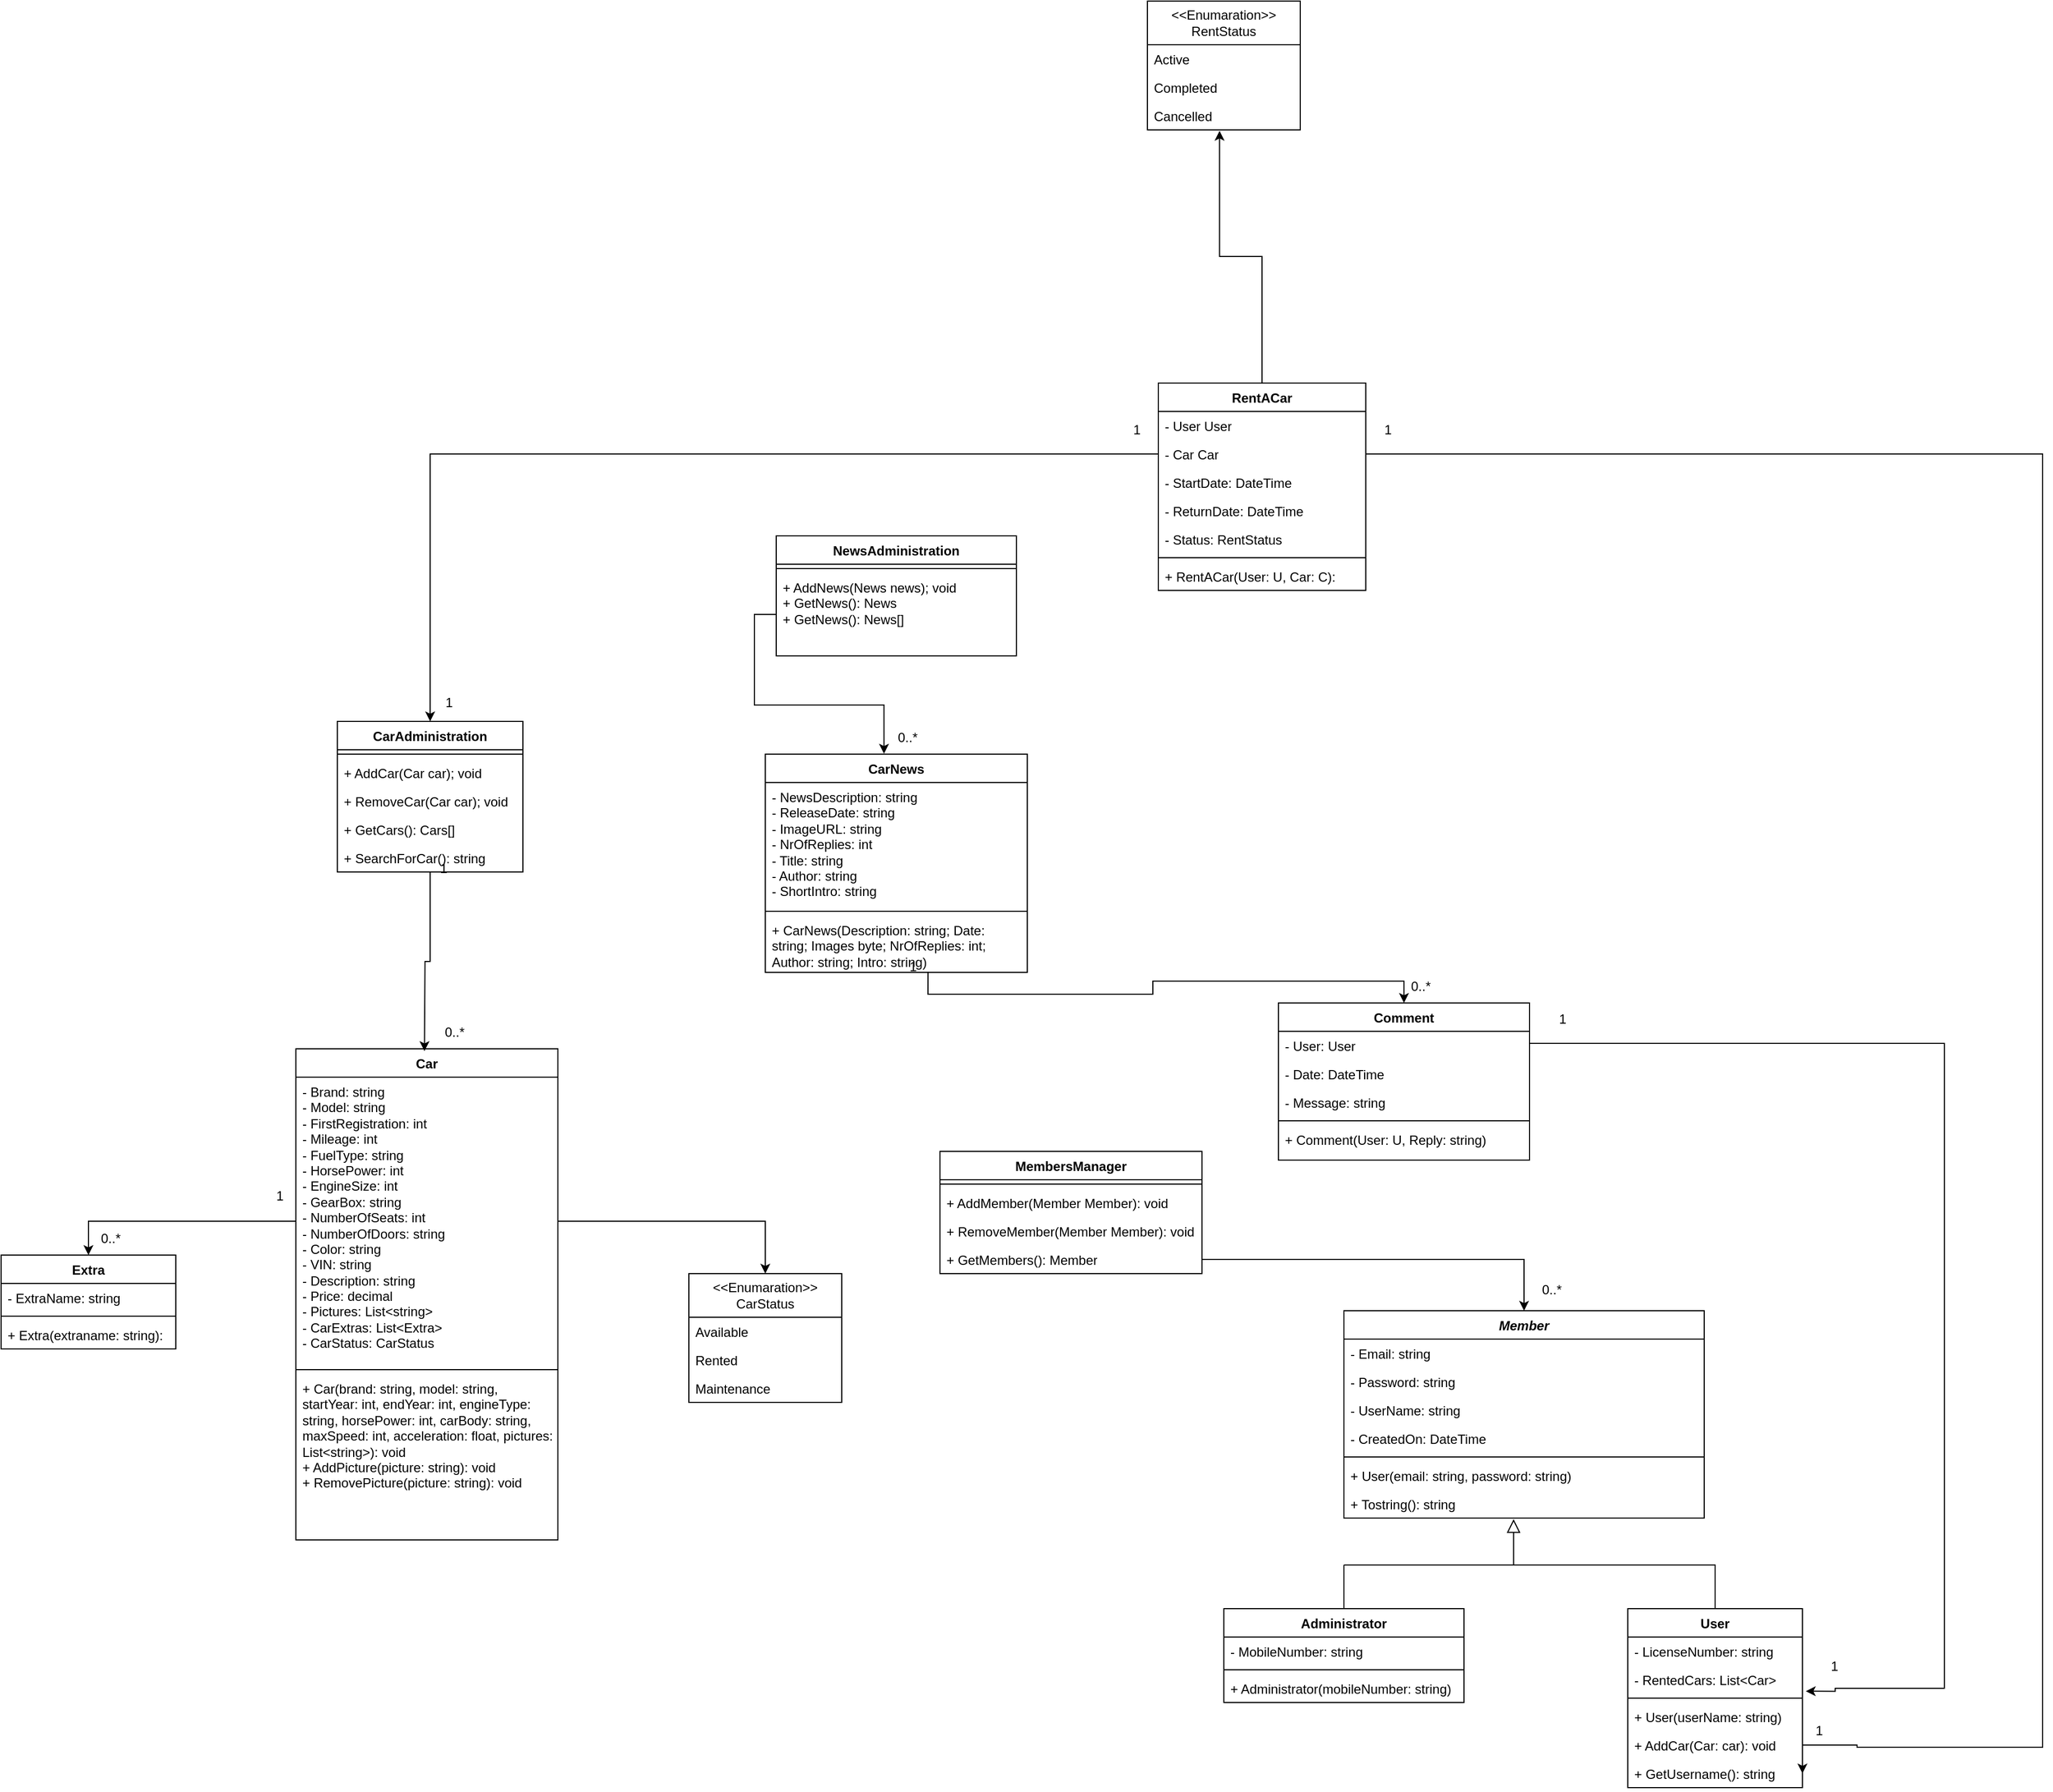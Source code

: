 <mxfile version="21.6.8" type="device">
  <diagram name="Page-1" id="BmxJJ-UUd7wjukWtLpmu">
    <mxGraphModel dx="737" dy="1524" grid="1" gridSize="10" guides="1" tooltips="1" connect="1" arrows="1" fold="1" page="1" pageScale="1" pageWidth="827" pageHeight="1169" math="0" shadow="0">
      <root>
        <mxCell id="0" />
        <mxCell id="1" parent="0" />
        <mxCell id="_0Ntk2IZJWFLokozGjno-1" value="Car&lt;div&gt;&lt;br/&gt;&lt;/div&gt;" style="swimlane;fontStyle=1;align=center;verticalAlign=top;childLayout=stackLayout;horizontal=1;startSize=26;horizontalStack=0;resizeParent=1;resizeParentMax=0;resizeLast=0;collapsible=1;marginBottom=0;whiteSpace=wrap;html=1;" parent="1" vertex="1">
          <mxGeometry x="320" y="40" width="240" height="450" as="geometry" />
        </mxCell>
        <mxCell id="_0Ntk2IZJWFLokozGjno-2" value="- Brand: string&lt;br&gt;- Model: string &lt;br&gt;- FirstRegistration: int &lt;br&gt;- Mileage: int &lt;br&gt;- FuelType: string &lt;br&gt;- HorsePower: int&lt;br&gt;- EngineSize: int &lt;br&gt;- GearBox: string&lt;br&gt;- NumberOfSeats: int&lt;br&gt;- NumberOfDoors: string&lt;br&gt;- Color: string&lt;br&gt;- VIN: string&lt;br&gt;- Description: string&lt;br&gt;- Price: decimal&lt;br&gt;- Pictures: List&amp;lt;string&amp;gt;&lt;br&gt;- CarExtras: List&amp;lt;Extra&amp;gt;&lt;br&gt;- CarStatus: CarStatus" style="text;strokeColor=none;fillColor=none;align=left;verticalAlign=top;spacingLeft=4;spacingRight=4;overflow=hidden;rotatable=0;points=[[0,0.5],[1,0.5]];portConstraint=eastwest;whiteSpace=wrap;html=1;" parent="_0Ntk2IZJWFLokozGjno-1" vertex="1">
          <mxGeometry y="26" width="240" height="264" as="geometry" />
        </mxCell>
        <mxCell id="_0Ntk2IZJWFLokozGjno-3" value="" style="line;strokeWidth=1;fillColor=none;align=left;verticalAlign=middle;spacingTop=-1;spacingLeft=3;spacingRight=3;rotatable=0;labelPosition=right;points=[];portConstraint=eastwest;strokeColor=inherit;" parent="_0Ntk2IZJWFLokozGjno-1" vertex="1">
          <mxGeometry y="290" width="240" height="8" as="geometry" />
        </mxCell>
        <mxCell id="_0Ntk2IZJWFLokozGjno-4" value="+ Car(brand: string, model: string, startYear: int, endYear: int, engineType: string, horsePower: int, carBody: string, maxSpeed: int, acceleration: float, pictures: List&amp;lt;string&amp;gt;): void&lt;br&gt;+ AddPicture(picture: string): void&lt;br&gt;+ RemovePicture(picture: string): void" style="text;strokeColor=none;fillColor=none;align=left;verticalAlign=top;spacingLeft=4;spacingRight=4;overflow=hidden;rotatable=0;points=[[0,0.5],[1,0.5]];portConstraint=eastwest;whiteSpace=wrap;html=1;" parent="_0Ntk2IZJWFLokozGjno-1" vertex="1">
          <mxGeometry y="298" width="240" height="152" as="geometry" />
        </mxCell>
        <mxCell id="ldDFN_0LI4rgmi7n4xx_-5" value="CarNews" style="swimlane;fontStyle=1;align=center;verticalAlign=top;childLayout=stackLayout;horizontal=1;startSize=26;horizontalStack=0;resizeParent=1;resizeParentMax=0;resizeLast=0;collapsible=1;marginBottom=0;whiteSpace=wrap;html=1;" parent="1" vertex="1">
          <mxGeometry x="750" y="-230" width="240" height="200" as="geometry" />
        </mxCell>
        <mxCell id="ldDFN_0LI4rgmi7n4xx_-6" value="- NewsDescription: string&lt;div&gt;- ReleaseDate: string&lt;/div&gt;&lt;div&gt;- ImageURL: string&lt;/div&gt;&lt;div&gt;- NrOfReplies: int&lt;/div&gt;&lt;div&gt;- Title: string&amp;nbsp;&lt;/div&gt;&lt;div&gt;- Author: string&lt;/div&gt;&lt;div&gt;- ShortIntro: string&lt;/div&gt;" style="text;strokeColor=none;fillColor=none;align=left;verticalAlign=top;spacingLeft=4;spacingRight=4;overflow=hidden;rotatable=0;points=[[0,0.5],[1,0.5]];portConstraint=eastwest;whiteSpace=wrap;html=1;" parent="ldDFN_0LI4rgmi7n4xx_-5" vertex="1">
          <mxGeometry y="26" width="240" height="114" as="geometry" />
        </mxCell>
        <mxCell id="ldDFN_0LI4rgmi7n4xx_-7" value="" style="line;strokeWidth=1;fillColor=none;align=left;verticalAlign=middle;spacingTop=-1;spacingLeft=3;spacingRight=3;rotatable=0;labelPosition=right;points=[];portConstraint=eastwest;strokeColor=inherit;" parent="ldDFN_0LI4rgmi7n4xx_-5" vertex="1">
          <mxGeometry y="140" width="240" height="8" as="geometry" />
        </mxCell>
        <mxCell id="ldDFN_0LI4rgmi7n4xx_-8" value="+ CarNews(Description: string; Date: string; Images byte; NrOfReplies: int; Author: string; Intro: string)" style="text;strokeColor=none;fillColor=none;align=left;verticalAlign=top;spacingLeft=4;spacingRight=4;overflow=hidden;rotatable=0;points=[[0,0.5],[1,0.5]];portConstraint=eastwest;whiteSpace=wrap;html=1;" parent="ldDFN_0LI4rgmi7n4xx_-5" vertex="1">
          <mxGeometry y="148" width="240" height="52" as="geometry" />
        </mxCell>
        <mxCell id="ZKlwzKI2-0AHxEqeQKx9-42" value="NewsAdministration" style="swimlane;fontStyle=1;align=center;verticalAlign=top;childLayout=stackLayout;horizontal=1;startSize=26;horizontalStack=0;resizeParent=1;resizeParentMax=0;resizeLast=0;collapsible=1;marginBottom=0;whiteSpace=wrap;html=1;" parent="1" vertex="1">
          <mxGeometry x="760" y="-430" width="220" height="110" as="geometry">
            <mxRectangle x="330" y="-350" width="120" height="30" as="alternateBounds" />
          </mxGeometry>
        </mxCell>
        <mxCell id="ZKlwzKI2-0AHxEqeQKx9-43" value="" style="line;strokeWidth=1;fillColor=none;align=left;verticalAlign=middle;spacingTop=-1;spacingLeft=3;spacingRight=3;rotatable=0;labelPosition=right;points=[];portConstraint=eastwest;strokeColor=inherit;" parent="ZKlwzKI2-0AHxEqeQKx9-42" vertex="1">
          <mxGeometry y="26" width="220" height="8" as="geometry" />
        </mxCell>
        <mxCell id="ZKlwzKI2-0AHxEqeQKx9-44" value="&lt;div&gt;+ AddNews(News news); void&lt;div&gt;+ GetNews(): News&lt;/div&gt;&lt;div&gt;+ GetNews(): News[]&lt;/div&gt;&lt;/div&gt;&lt;div&gt;&lt;br&gt;&lt;/div&gt;" style="text;strokeColor=none;fillColor=none;align=left;verticalAlign=top;spacingLeft=4;spacingRight=4;overflow=hidden;rotatable=0;points=[[0,0.5],[1,0.5]];portConstraint=eastwest;whiteSpace=wrap;html=1;" parent="ZKlwzKI2-0AHxEqeQKx9-42" vertex="1">
          <mxGeometry y="34" width="220" height="76" as="geometry" />
        </mxCell>
        <mxCell id="ZKlwzKI2-0AHxEqeQKx9-47" style="edgeStyle=orthogonalEdgeStyle;rounded=0;orthogonalLoop=1;jettySize=auto;html=1;exitX=0;exitY=0.5;exitDx=0;exitDy=0;entryX=0.453;entryY=-0.002;entryDx=0;entryDy=0;entryPerimeter=0;" parent="1" source="ZKlwzKI2-0AHxEqeQKx9-44" target="ldDFN_0LI4rgmi7n4xx_-5" edge="1">
          <mxGeometry relative="1" as="geometry" />
        </mxCell>
        <mxCell id="ZKlwzKI2-0AHxEqeQKx9-48" value="Comment" style="swimlane;fontStyle=1;align=center;verticalAlign=top;childLayout=stackLayout;horizontal=1;startSize=26;horizontalStack=0;resizeParent=1;resizeParentMax=0;resizeLast=0;collapsible=1;marginBottom=0;whiteSpace=wrap;html=1;" parent="1" vertex="1">
          <mxGeometry x="1220" y="-2" width="230" height="144" as="geometry" />
        </mxCell>
        <mxCell id="ZKlwzKI2-0AHxEqeQKx9-49" value="- User: User" style="text;strokeColor=none;fillColor=none;align=left;verticalAlign=top;spacingLeft=4;spacingRight=4;overflow=hidden;rotatable=0;points=[[0,0.5],[1,0.5]];portConstraint=eastwest;whiteSpace=wrap;html=1;" parent="ZKlwzKI2-0AHxEqeQKx9-48" vertex="1">
          <mxGeometry y="26" width="230" height="26" as="geometry" />
        </mxCell>
        <mxCell id="ZKlwzKI2-0AHxEqeQKx9-52" value="- Date: DateTime" style="text;strokeColor=none;fillColor=none;align=left;verticalAlign=top;spacingLeft=4;spacingRight=4;overflow=hidden;rotatable=0;points=[[0,0.5],[1,0.5]];portConstraint=eastwest;whiteSpace=wrap;html=1;" parent="ZKlwzKI2-0AHxEqeQKx9-48" vertex="1">
          <mxGeometry y="52" width="230" height="26" as="geometry" />
        </mxCell>
        <mxCell id="ZKlwzKI2-0AHxEqeQKx9-59" value="- Message: string" style="text;strokeColor=none;fillColor=none;align=left;verticalAlign=top;spacingLeft=4;spacingRight=4;overflow=hidden;rotatable=0;points=[[0,0.5],[1,0.5]];portConstraint=eastwest;whiteSpace=wrap;html=1;" parent="ZKlwzKI2-0AHxEqeQKx9-48" vertex="1">
          <mxGeometry y="78" width="230" height="26" as="geometry" />
        </mxCell>
        <mxCell id="ZKlwzKI2-0AHxEqeQKx9-50" value="" style="line;strokeWidth=1;fillColor=none;align=left;verticalAlign=middle;spacingTop=-1;spacingLeft=3;spacingRight=3;rotatable=0;labelPosition=right;points=[];portConstraint=eastwest;strokeColor=inherit;" parent="ZKlwzKI2-0AHxEqeQKx9-48" vertex="1">
          <mxGeometry y="104" width="230" height="8" as="geometry" />
        </mxCell>
        <mxCell id="ZKlwzKI2-0AHxEqeQKx9-51" value="+ Comment(User: U, Reply: string)" style="text;strokeColor=none;fillColor=none;align=left;verticalAlign=top;spacingLeft=4;spacingRight=4;overflow=hidden;rotatable=0;points=[[0,0.5],[1,0.5]];portConstraint=eastwest;whiteSpace=wrap;html=1;" parent="ZKlwzKI2-0AHxEqeQKx9-48" vertex="1">
          <mxGeometry y="112" width="230" height="32" as="geometry" />
        </mxCell>
        <mxCell id="ZKlwzKI2-0AHxEqeQKx9-65" style="edgeStyle=orthogonalEdgeStyle;rounded=0;orthogonalLoop=1;jettySize=auto;html=1;exitX=0.621;exitY=0.987;exitDx=0;exitDy=0;entryX=0.5;entryY=0;entryDx=0;entryDy=0;exitPerimeter=0;" parent="1" source="ldDFN_0LI4rgmi7n4xx_-8" target="ZKlwzKI2-0AHxEqeQKx9-48" edge="1">
          <mxGeometry relative="1" as="geometry" />
        </mxCell>
        <mxCell id="ZKlwzKI2-0AHxEqeQKx9-67" value="&lt;i&gt;Member&lt;/i&gt;" style="swimlane;fontStyle=1;align=center;verticalAlign=top;childLayout=stackLayout;horizontal=1;startSize=26;horizontalStack=0;resizeParent=1;resizeParentMax=0;resizeLast=0;collapsible=1;marginBottom=0;whiteSpace=wrap;html=1;" parent="1" vertex="1">
          <mxGeometry x="1280" y="280" width="330" height="190" as="geometry" />
        </mxCell>
        <mxCell id="ZKlwzKI2-0AHxEqeQKx9-71" value="- Email: string" style="text;strokeColor=none;fillColor=none;align=left;verticalAlign=top;spacingLeft=4;spacingRight=4;overflow=hidden;rotatable=0;points=[[0,0.5],[1,0.5]];portConstraint=eastwest;whiteSpace=wrap;html=1;" parent="ZKlwzKI2-0AHxEqeQKx9-67" vertex="1">
          <mxGeometry y="26" width="330" height="26" as="geometry" />
        </mxCell>
        <mxCell id="ZKlwzKI2-0AHxEqeQKx9-72" value="- Password: string" style="text;strokeColor=none;fillColor=none;align=left;verticalAlign=top;spacingLeft=4;spacingRight=4;overflow=hidden;rotatable=0;points=[[0,0.5],[1,0.5]];portConstraint=eastwest;whiteSpace=wrap;html=1;" parent="ZKlwzKI2-0AHxEqeQKx9-67" vertex="1">
          <mxGeometry y="52" width="330" height="26" as="geometry" />
        </mxCell>
        <mxCell id="ZKlwzKI2-0AHxEqeQKx9-80" value="- UserName: string" style="text;strokeColor=none;fillColor=none;align=left;verticalAlign=top;spacingLeft=4;spacingRight=4;overflow=hidden;rotatable=0;points=[[0,0.5],[1,0.5]];portConstraint=eastwest;whiteSpace=wrap;html=1;" parent="ZKlwzKI2-0AHxEqeQKx9-67" vertex="1">
          <mxGeometry y="78" width="330" height="26" as="geometry" />
        </mxCell>
        <mxCell id="SNXqK8RKlfEInHnRdv3d-3" value="- CreatedOn: DateTime" style="text;strokeColor=none;fillColor=none;align=left;verticalAlign=top;spacingLeft=4;spacingRight=4;overflow=hidden;rotatable=0;points=[[0,0.5],[1,0.5]];portConstraint=eastwest;whiteSpace=wrap;html=1;" vertex="1" parent="ZKlwzKI2-0AHxEqeQKx9-67">
          <mxGeometry y="104" width="330" height="26" as="geometry" />
        </mxCell>
        <mxCell id="ZKlwzKI2-0AHxEqeQKx9-69" value="" style="line;strokeWidth=1;fillColor=none;align=left;verticalAlign=middle;spacingTop=-1;spacingLeft=3;spacingRight=3;rotatable=0;labelPosition=right;points=[];portConstraint=eastwest;strokeColor=inherit;" parent="ZKlwzKI2-0AHxEqeQKx9-67" vertex="1">
          <mxGeometry y="130" width="330" height="8" as="geometry" />
        </mxCell>
        <mxCell id="ZKlwzKI2-0AHxEqeQKx9-70" value="+ User(email: string, password: string)" style="text;strokeColor=none;fillColor=none;align=left;verticalAlign=top;spacingLeft=4;spacingRight=4;overflow=hidden;rotatable=0;points=[[0,0.5],[1,0.5]];portConstraint=eastwest;whiteSpace=wrap;html=1;" parent="ZKlwzKI2-0AHxEqeQKx9-67" vertex="1">
          <mxGeometry y="138" width="330" height="26" as="geometry" />
        </mxCell>
        <mxCell id="ZKlwzKI2-0AHxEqeQKx9-90" value="+ Tostring(): string" style="text;strokeColor=none;fillColor=none;align=left;verticalAlign=top;spacingLeft=4;spacingRight=4;overflow=hidden;rotatable=0;points=[[0,0.5],[1,0.5]];portConstraint=eastwest;whiteSpace=wrap;html=1;" parent="ZKlwzKI2-0AHxEqeQKx9-67" vertex="1">
          <mxGeometry y="164" width="330" height="26" as="geometry" />
        </mxCell>
        <mxCell id="ZKlwzKI2-0AHxEqeQKx9-75" value="Administrator" style="swimlane;fontStyle=1;align=center;verticalAlign=top;childLayout=stackLayout;horizontal=1;startSize=26;horizontalStack=0;resizeParent=1;resizeParentMax=0;resizeLast=0;collapsible=1;marginBottom=0;whiteSpace=wrap;html=1;" parent="1" vertex="1">
          <mxGeometry x="1170" y="553" width="220" height="86" as="geometry" />
        </mxCell>
        <mxCell id="ZKlwzKI2-0AHxEqeQKx9-76" value="- MobileNumber: string" style="text;strokeColor=none;fillColor=none;align=left;verticalAlign=top;spacingLeft=4;spacingRight=4;overflow=hidden;rotatable=0;points=[[0,0.5],[1,0.5]];portConstraint=eastwest;whiteSpace=wrap;html=1;" parent="ZKlwzKI2-0AHxEqeQKx9-75" vertex="1">
          <mxGeometry y="26" width="220" height="26" as="geometry" />
        </mxCell>
        <mxCell id="ZKlwzKI2-0AHxEqeQKx9-77" value="" style="line;strokeWidth=1;fillColor=none;align=left;verticalAlign=middle;spacingTop=-1;spacingLeft=3;spacingRight=3;rotatable=0;labelPosition=right;points=[];portConstraint=eastwest;strokeColor=inherit;" parent="ZKlwzKI2-0AHxEqeQKx9-75" vertex="1">
          <mxGeometry y="52" width="220" height="8" as="geometry" />
        </mxCell>
        <mxCell id="ZKlwzKI2-0AHxEqeQKx9-78" value="+ Administrator(mobileNumber: string)" style="text;strokeColor=none;fillColor=none;align=left;verticalAlign=top;spacingLeft=4;spacingRight=4;overflow=hidden;rotatable=0;points=[[0,0.5],[1,0.5]];portConstraint=eastwest;whiteSpace=wrap;html=1;" parent="ZKlwzKI2-0AHxEqeQKx9-75" vertex="1">
          <mxGeometry y="60" width="220" height="26" as="geometry" />
        </mxCell>
        <mxCell id="ZKlwzKI2-0AHxEqeQKx9-81" value="User" style="swimlane;fontStyle=1;align=center;verticalAlign=top;childLayout=stackLayout;horizontal=1;startSize=26;horizontalStack=0;resizeParent=1;resizeParentMax=0;resizeLast=0;collapsible=1;marginBottom=0;whiteSpace=wrap;html=1;" parent="1" vertex="1">
          <mxGeometry x="1540" y="553" width="160" height="164" as="geometry" />
        </mxCell>
        <mxCell id="ZKlwzKI2-0AHxEqeQKx9-129" value="- LicenseNumber: string" style="text;strokeColor=none;fillColor=none;align=left;verticalAlign=top;spacingLeft=4;spacingRight=4;overflow=hidden;rotatable=0;points=[[0,0.5],[1,0.5]];portConstraint=eastwest;whiteSpace=wrap;html=1;" parent="ZKlwzKI2-0AHxEqeQKx9-81" vertex="1">
          <mxGeometry y="26" width="160" height="26" as="geometry" />
        </mxCell>
        <mxCell id="fYaIXGqrscQtMP6AZ8kV-9" value="- RentedCars: List&amp;lt;Car&amp;gt;" style="text;strokeColor=none;fillColor=none;align=left;verticalAlign=top;spacingLeft=4;spacingRight=4;overflow=hidden;rotatable=0;points=[[0,0.5],[1,0.5]];portConstraint=eastwest;whiteSpace=wrap;html=1;" parent="ZKlwzKI2-0AHxEqeQKx9-81" vertex="1">
          <mxGeometry y="52" width="160" height="26" as="geometry" />
        </mxCell>
        <mxCell id="ZKlwzKI2-0AHxEqeQKx9-83" value="" style="line;strokeWidth=1;fillColor=none;align=left;verticalAlign=middle;spacingTop=-1;spacingLeft=3;spacingRight=3;rotatable=0;labelPosition=right;points=[];portConstraint=eastwest;strokeColor=inherit;" parent="ZKlwzKI2-0AHxEqeQKx9-81" vertex="1">
          <mxGeometry y="78" width="160" height="8" as="geometry" />
        </mxCell>
        <mxCell id="ZKlwzKI2-0AHxEqeQKx9-85" value="+ User(userName: string)" style="text;strokeColor=none;fillColor=none;align=left;verticalAlign=top;spacingLeft=4;spacingRight=4;overflow=hidden;rotatable=0;points=[[0,0.5],[1,0.5]];portConstraint=eastwest;whiteSpace=wrap;html=1;" parent="ZKlwzKI2-0AHxEqeQKx9-81" vertex="1">
          <mxGeometry y="86" width="160" height="26" as="geometry" />
        </mxCell>
        <mxCell id="SNXqK8RKlfEInHnRdv3d-26" value="+ AddCar(Car: car): void" style="text;strokeColor=none;fillColor=none;align=left;verticalAlign=top;spacingLeft=4;spacingRight=4;overflow=hidden;rotatable=0;points=[[0,0.5],[1,0.5]];portConstraint=eastwest;whiteSpace=wrap;html=1;" vertex="1" parent="ZKlwzKI2-0AHxEqeQKx9-81">
          <mxGeometry y="112" width="160" height="26" as="geometry" />
        </mxCell>
        <mxCell id="ZKlwzKI2-0AHxEqeQKx9-79" value="+ GetUsername(): string" style="text;strokeColor=none;fillColor=none;align=left;verticalAlign=top;spacingLeft=4;spacingRight=4;overflow=hidden;rotatable=0;points=[[0,0.5],[1,0.5]];portConstraint=eastwest;whiteSpace=wrap;html=1;" parent="ZKlwzKI2-0AHxEqeQKx9-81" vertex="1">
          <mxGeometry y="138" width="160" height="26" as="geometry" />
        </mxCell>
        <mxCell id="ZKlwzKI2-0AHxEqeQKx9-86" value="" style="endArrow=block;endSize=10;endFill=0;shadow=0;strokeWidth=1;rounded=0;edgeStyle=elbowEdgeStyle;elbow=vertical;exitX=0.5;exitY=0;exitDx=0;exitDy=0;entryX=0.471;entryY=1.038;entryDx=0;entryDy=0;entryPerimeter=0;" parent="1" source="ZKlwzKI2-0AHxEqeQKx9-81" target="ZKlwzKI2-0AHxEqeQKx9-90" edge="1">
          <mxGeometry width="160" relative="1" as="geometry">
            <mxPoint x="1950" y="529" as="sourcePoint" />
            <mxPoint x="1430" y="423" as="targetPoint" />
            <Array as="points">
              <mxPoint x="1460" y="513" />
            </Array>
          </mxGeometry>
        </mxCell>
        <mxCell id="ZKlwzKI2-0AHxEqeQKx9-87" value="" style="endArrow=none;html=1;rounded=0;exitX=0.5;exitY=0;exitDx=0;exitDy=0;" parent="1" source="ZKlwzKI2-0AHxEqeQKx9-75" edge="1">
          <mxGeometry width="50" height="50" relative="1" as="geometry">
            <mxPoint x="1480" y="523" as="sourcePoint" />
            <mxPoint x="1280" y="513" as="targetPoint" />
          </mxGeometry>
        </mxCell>
        <mxCell id="ZKlwzKI2-0AHxEqeQKx9-88" value="" style="endArrow=none;html=1;rounded=0;" parent="1" edge="1">
          <mxGeometry width="50" height="50" relative="1" as="geometry">
            <mxPoint x="1280" y="513" as="sourcePoint" />
            <mxPoint x="1450" y="513" as="targetPoint" />
          </mxGeometry>
        </mxCell>
        <mxCell id="ZKlwzKI2-0AHxEqeQKx9-89" style="edgeStyle=orthogonalEdgeStyle;rounded=0;orthogonalLoop=1;jettySize=auto;html=1;exitX=1;exitY=0.5;exitDx=0;exitDy=0;entryX=1.019;entryY=-0.398;entryDx=0;entryDy=0;entryPerimeter=0;" parent="1" source="ZKlwzKI2-0AHxEqeQKx9-52" target="ZKlwzKI2-0AHxEqeQKx9-85" edge="1">
          <mxGeometry relative="1" as="geometry">
            <Array as="points">
              <mxPoint x="1450" y="35" />
              <mxPoint x="1830" y="35" />
              <mxPoint x="1830" y="626" />
              <mxPoint x="1730" y="626" />
              <mxPoint x="1730" y="629" />
            </Array>
          </mxGeometry>
        </mxCell>
        <mxCell id="ZKlwzKI2-0AHxEqeQKx9-91" value="1" style="text;html=1;align=center;verticalAlign=middle;resizable=0;points=[];autosize=1;strokeColor=none;fillColor=none;" parent="1" vertex="1">
          <mxGeometry x="1465" y="-2" width="30" height="30" as="geometry" />
        </mxCell>
        <mxCell id="ZKlwzKI2-0AHxEqeQKx9-94" value="1" style="text;html=1;align=center;verticalAlign=middle;resizable=0;points=[];autosize=1;strokeColor=none;fillColor=none;" parent="1" vertex="1">
          <mxGeometry x="1714" y="591" width="30" height="30" as="geometry" />
        </mxCell>
        <mxCell id="ZKlwzKI2-0AHxEqeQKx9-103" value="MembersManager" style="swimlane;fontStyle=1;align=center;verticalAlign=top;childLayout=stackLayout;horizontal=1;startSize=26;horizontalStack=0;resizeParent=1;resizeParentMax=0;resizeLast=0;collapsible=1;marginBottom=0;whiteSpace=wrap;html=1;" parent="1" vertex="1">
          <mxGeometry x="910" y="134" width="240" height="112" as="geometry" />
        </mxCell>
        <mxCell id="ZKlwzKI2-0AHxEqeQKx9-105" value="" style="line;strokeWidth=1;fillColor=none;align=left;verticalAlign=middle;spacingTop=-1;spacingLeft=3;spacingRight=3;rotatable=0;labelPosition=right;points=[];portConstraint=eastwest;strokeColor=inherit;" parent="ZKlwzKI2-0AHxEqeQKx9-103" vertex="1">
          <mxGeometry y="26" width="240" height="8" as="geometry" />
        </mxCell>
        <mxCell id="ZKlwzKI2-0AHxEqeQKx9-106" value="+ AddMember(Member Member): void" style="text;strokeColor=none;fillColor=none;align=left;verticalAlign=top;spacingLeft=4;spacingRight=4;overflow=hidden;rotatable=0;points=[[0,0.5],[1,0.5]];portConstraint=eastwest;whiteSpace=wrap;html=1;" parent="ZKlwzKI2-0AHxEqeQKx9-103" vertex="1">
          <mxGeometry y="34" width="240" height="26" as="geometry" />
        </mxCell>
        <mxCell id="SNXqK8RKlfEInHnRdv3d-14" value="+ RemoveMember(Member Member): void" style="text;strokeColor=none;fillColor=none;align=left;verticalAlign=top;spacingLeft=4;spacingRight=4;overflow=hidden;rotatable=0;points=[[0,0.5],[1,0.5]];portConstraint=eastwest;whiteSpace=wrap;html=1;" vertex="1" parent="ZKlwzKI2-0AHxEqeQKx9-103">
          <mxGeometry y="60" width="240" height="26" as="geometry" />
        </mxCell>
        <mxCell id="ZKlwzKI2-0AHxEqeQKx9-114" value="+ GetMembers(): Member" style="text;strokeColor=none;fillColor=none;align=left;verticalAlign=top;spacingLeft=4;spacingRight=4;overflow=hidden;rotatable=0;points=[[0,0.5],[1,0.5]];portConstraint=eastwest;whiteSpace=wrap;html=1;" parent="ZKlwzKI2-0AHxEqeQKx9-103" vertex="1">
          <mxGeometry y="86" width="240" height="26" as="geometry" />
        </mxCell>
        <mxCell id="ZKlwzKI2-0AHxEqeQKx9-115" style="edgeStyle=orthogonalEdgeStyle;rounded=0;orthogonalLoop=1;jettySize=auto;html=1;exitX=1;exitY=0.5;exitDx=0;exitDy=0;entryX=0.5;entryY=0;entryDx=0;entryDy=0;" parent="1" source="ZKlwzKI2-0AHxEqeQKx9-114" target="ZKlwzKI2-0AHxEqeQKx9-67" edge="1">
          <mxGeometry relative="1" as="geometry" />
        </mxCell>
        <mxCell id="ZKlwzKI2-0AHxEqeQKx9-128" style="edgeStyle=orthogonalEdgeStyle;rounded=0;orthogonalLoop=1;jettySize=auto;html=1;exitX=0.5;exitY=1;exitDx=0;exitDy=0;entryX=-0.074;entryY=1.07;entryDx=0;entryDy=0;entryPerimeter=0;" parent="1" source="ZKlwzKI2-0AHxEqeQKx9-121" edge="1">
          <mxGeometry relative="1" as="geometry">
            <mxPoint x="437.78" y="42.1" as="targetPoint" />
          </mxGeometry>
        </mxCell>
        <mxCell id="ZKlwzKI2-0AHxEqeQKx9-121" value="CarAdministration" style="swimlane;fontStyle=1;align=center;verticalAlign=top;childLayout=stackLayout;horizontal=1;startSize=26;horizontalStack=0;resizeParent=1;resizeParentMax=0;resizeLast=0;collapsible=1;marginBottom=0;whiteSpace=wrap;html=1;" parent="1" vertex="1">
          <mxGeometry x="358" y="-260" width="170" height="138" as="geometry" />
        </mxCell>
        <mxCell id="ZKlwzKI2-0AHxEqeQKx9-123" value="" style="line;strokeWidth=1;fillColor=none;align=left;verticalAlign=middle;spacingTop=-1;spacingLeft=3;spacingRight=3;rotatable=0;labelPosition=right;points=[];portConstraint=eastwest;strokeColor=inherit;" parent="ZKlwzKI2-0AHxEqeQKx9-121" vertex="1">
          <mxGeometry y="26" width="170" height="8" as="geometry" />
        </mxCell>
        <mxCell id="ZKlwzKI2-0AHxEqeQKx9-124" value="+ AddCar(Car car); void" style="text;strokeColor=none;fillColor=none;align=left;verticalAlign=top;spacingLeft=4;spacingRight=4;overflow=hidden;rotatable=0;points=[[0,0.5],[1,0.5]];portConstraint=eastwest;whiteSpace=wrap;html=1;" parent="ZKlwzKI2-0AHxEqeQKx9-121" vertex="1">
          <mxGeometry y="34" width="170" height="26" as="geometry" />
        </mxCell>
        <mxCell id="SNXqK8RKlfEInHnRdv3d-1" value="+ RemoveCar(Car car); void" style="text;strokeColor=none;fillColor=none;align=left;verticalAlign=top;spacingLeft=4;spacingRight=4;overflow=hidden;rotatable=0;points=[[0,0.5],[1,0.5]];portConstraint=eastwest;whiteSpace=wrap;html=1;" vertex="1" parent="ZKlwzKI2-0AHxEqeQKx9-121">
          <mxGeometry y="60" width="170" height="26" as="geometry" />
        </mxCell>
        <mxCell id="ZKlwzKI2-0AHxEqeQKx9-126" value="+ GetCars(): Cars[]" style="text;strokeColor=none;fillColor=none;align=left;verticalAlign=top;spacingLeft=4;spacingRight=4;overflow=hidden;rotatable=0;points=[[0,0.5],[1,0.5]];portConstraint=eastwest;whiteSpace=wrap;html=1;" parent="ZKlwzKI2-0AHxEqeQKx9-121" vertex="1">
          <mxGeometry y="86" width="170" height="26" as="geometry" />
        </mxCell>
        <mxCell id="ZKlwzKI2-0AHxEqeQKx9-125" value="+ SearchForCar(): string" style="text;strokeColor=none;fillColor=none;align=left;verticalAlign=top;spacingLeft=4;spacingRight=4;overflow=hidden;rotatable=0;points=[[0,0.5],[1,0.5]];portConstraint=eastwest;whiteSpace=wrap;html=1;" parent="ZKlwzKI2-0AHxEqeQKx9-121" vertex="1">
          <mxGeometry y="112" width="170" height="26" as="geometry" />
        </mxCell>
        <mxCell id="fYaIXGqrscQtMP6AZ8kV-1" value="1" style="text;html=1;align=center;verticalAlign=middle;resizable=0;points=[];autosize=1;strokeColor=none;fillColor=none;" parent="1" vertex="1">
          <mxGeometry x="870" y="-50" width="30" height="30" as="geometry" />
        </mxCell>
        <mxCell id="fYaIXGqrscQtMP6AZ8kV-2" value="0..*" style="text;html=1;align=center;verticalAlign=middle;resizable=0;points=[];autosize=1;strokeColor=none;fillColor=none;" parent="1" vertex="1">
          <mxGeometry x="1330" y="-32" width="40" height="30" as="geometry" />
        </mxCell>
        <mxCell id="fYaIXGqrscQtMP6AZ8kV-3" value="1" style="text;html=1;align=center;verticalAlign=middle;resizable=0;points=[];autosize=1;strokeColor=none;fillColor=none;" parent="1" vertex="1">
          <mxGeometry x="440" y="-140" width="30" height="30" as="geometry" />
        </mxCell>
        <mxCell id="SNXqK8RKlfEInHnRdv3d-27" style="edgeStyle=orthogonalEdgeStyle;rounded=0;orthogonalLoop=1;jettySize=auto;html=1;exitX=0.5;exitY=0;exitDx=0;exitDy=0;entryX=0.472;entryY=1.033;entryDx=0;entryDy=0;entryPerimeter=0;" edge="1" parent="1" source="fYaIXGqrscQtMP6AZ8kV-4" target="SNXqK8RKlfEInHnRdv3d-20">
          <mxGeometry relative="1" as="geometry" />
        </mxCell>
        <mxCell id="fYaIXGqrscQtMP6AZ8kV-4" value="RentACar" style="swimlane;fontStyle=1;align=center;verticalAlign=top;childLayout=stackLayout;horizontal=1;startSize=26;horizontalStack=0;resizeParent=1;resizeParentMax=0;resizeLast=0;collapsible=1;marginBottom=0;whiteSpace=wrap;html=1;" parent="1" vertex="1">
          <mxGeometry x="1110" y="-570" width="190" height="190" as="geometry" />
        </mxCell>
        <mxCell id="fYaIXGqrscQtMP6AZ8kV-5" value="- User User" style="text;strokeColor=none;fillColor=none;align=left;verticalAlign=top;spacingLeft=4;spacingRight=4;overflow=hidden;rotatable=0;points=[[0,0.5],[1,0.5]];portConstraint=eastwest;whiteSpace=wrap;html=1;" parent="fYaIXGqrscQtMP6AZ8kV-4" vertex="1">
          <mxGeometry y="26" width="190" height="26" as="geometry" />
        </mxCell>
        <mxCell id="fYaIXGqrscQtMP6AZ8kV-8" value="- Car Car" style="text;strokeColor=none;fillColor=none;align=left;verticalAlign=top;spacingLeft=4;spacingRight=4;overflow=hidden;rotatable=0;points=[[0,0.5],[1,0.5]];portConstraint=eastwest;whiteSpace=wrap;html=1;" parent="fYaIXGqrscQtMP6AZ8kV-4" vertex="1">
          <mxGeometry y="52" width="190" height="26" as="geometry" />
        </mxCell>
        <mxCell id="uSdq-RHuHp9NWUJv0wvQ-2" value="- StartDate: DateTime" style="text;strokeColor=none;fillColor=none;align=left;verticalAlign=top;spacingLeft=4;spacingRight=4;overflow=hidden;rotatable=0;points=[[0,0.5],[1,0.5]];portConstraint=eastwest;whiteSpace=wrap;html=1;" parent="fYaIXGqrscQtMP6AZ8kV-4" vertex="1">
          <mxGeometry y="78" width="190" height="26" as="geometry" />
        </mxCell>
        <mxCell id="uSdq-RHuHp9NWUJv0wvQ-1" value="- ReturnDate: DateTime" style="text;strokeColor=none;fillColor=none;align=left;verticalAlign=top;spacingLeft=4;spacingRight=4;overflow=hidden;rotatable=0;points=[[0,0.5],[1,0.5]];portConstraint=eastwest;whiteSpace=wrap;html=1;" parent="fYaIXGqrscQtMP6AZ8kV-4" vertex="1">
          <mxGeometry y="104" width="190" height="26" as="geometry" />
        </mxCell>
        <mxCell id="SNXqK8RKlfEInHnRdv3d-15" value="- Status: RentStatus" style="text;strokeColor=none;fillColor=none;align=left;verticalAlign=top;spacingLeft=4;spacingRight=4;overflow=hidden;rotatable=0;points=[[0,0.5],[1,0.5]];portConstraint=eastwest;whiteSpace=wrap;html=1;" vertex="1" parent="fYaIXGqrscQtMP6AZ8kV-4">
          <mxGeometry y="130" width="190" height="26" as="geometry" />
        </mxCell>
        <mxCell id="fYaIXGqrscQtMP6AZ8kV-6" value="" style="line;strokeWidth=1;fillColor=none;align=left;verticalAlign=middle;spacingTop=-1;spacingLeft=3;spacingRight=3;rotatable=0;labelPosition=right;points=[];portConstraint=eastwest;strokeColor=inherit;" parent="fYaIXGqrscQtMP6AZ8kV-4" vertex="1">
          <mxGeometry y="156" width="190" height="8" as="geometry" />
        </mxCell>
        <mxCell id="fYaIXGqrscQtMP6AZ8kV-7" value="+ RentACar(User: U, Car: C):&amp;nbsp;" style="text;strokeColor=none;fillColor=none;align=left;verticalAlign=top;spacingLeft=4;spacingRight=4;overflow=hidden;rotatable=0;points=[[0,0.5],[1,0.5]];portConstraint=eastwest;whiteSpace=wrap;html=1;" parent="fYaIXGqrscQtMP6AZ8kV-4" vertex="1">
          <mxGeometry y="164" width="190" height="26" as="geometry" />
        </mxCell>
        <mxCell id="fYaIXGqrscQtMP6AZ8kV-10" style="edgeStyle=orthogonalEdgeStyle;rounded=0;orthogonalLoop=1;jettySize=auto;html=1;exitX=0;exitY=0.5;exitDx=0;exitDy=0;entryX=0.5;entryY=0;entryDx=0;entryDy=0;" parent="1" source="fYaIXGqrscQtMP6AZ8kV-8" target="ZKlwzKI2-0AHxEqeQKx9-121" edge="1">
          <mxGeometry relative="1" as="geometry" />
        </mxCell>
        <mxCell id="fYaIXGqrscQtMP6AZ8kV-11" style="edgeStyle=orthogonalEdgeStyle;rounded=0;orthogonalLoop=1;jettySize=auto;html=1;exitX=1;exitY=0.5;exitDx=0;exitDy=0;entryX=1;entryY=0.5;entryDx=0;entryDy=0;" parent="1" source="fYaIXGqrscQtMP6AZ8kV-8" target="ZKlwzKI2-0AHxEqeQKx9-79" edge="1">
          <mxGeometry relative="1" as="geometry">
            <Array as="points">
              <mxPoint x="1920" y="-505" />
              <mxPoint x="1920" y="680" />
              <mxPoint x="1750" y="680" />
              <mxPoint x="1750" y="678" />
            </Array>
          </mxGeometry>
        </mxCell>
        <mxCell id="op5Sr80y_nrDS6lspxPk-1" value="0..*" style="text;html=1;align=center;verticalAlign=middle;resizable=0;points=[];autosize=1;strokeColor=none;fillColor=none;" parent="1" vertex="1">
          <mxGeometry x="860" y="-260" width="40" height="30" as="geometry" />
        </mxCell>
        <mxCell id="op5Sr80y_nrDS6lspxPk-2" value="0..*" style="text;html=1;align=center;verticalAlign=middle;resizable=0;points=[];autosize=1;strokeColor=none;fillColor=none;" parent="1" vertex="1">
          <mxGeometry x="445" y="10" width="40" height="30" as="geometry" />
        </mxCell>
        <mxCell id="op5Sr80y_nrDS6lspxPk-3" value="1" style="text;html=1;align=center;verticalAlign=middle;resizable=0;points=[];autosize=1;strokeColor=none;fillColor=none;" parent="1" vertex="1">
          <mxGeometry x="1075" y="-542" width="30" height="30" as="geometry" />
        </mxCell>
        <mxCell id="op5Sr80y_nrDS6lspxPk-4" value="1" style="text;html=1;align=center;verticalAlign=middle;resizable=0;points=[];autosize=1;strokeColor=none;fillColor=none;" parent="1" vertex="1">
          <mxGeometry x="445" y="-292" width="30" height="30" as="geometry" />
        </mxCell>
        <mxCell id="op5Sr80y_nrDS6lspxPk-5" value="1" style="text;html=1;align=center;verticalAlign=middle;resizable=0;points=[];autosize=1;strokeColor=none;fillColor=none;" parent="1" vertex="1">
          <mxGeometry x="1305" y="-542" width="30" height="30" as="geometry" />
        </mxCell>
        <mxCell id="op5Sr80y_nrDS6lspxPk-6" value="1" style="text;html=1;align=center;verticalAlign=middle;resizable=0;points=[];autosize=1;strokeColor=none;fillColor=none;" parent="1" vertex="1">
          <mxGeometry x="1700" y="650" width="30" height="30" as="geometry" />
        </mxCell>
        <mxCell id="SNXqK8RKlfEInHnRdv3d-5" value="Extra" style="swimlane;fontStyle=1;align=center;verticalAlign=top;childLayout=stackLayout;horizontal=1;startSize=26;horizontalStack=0;resizeParent=1;resizeParentMax=0;resizeLast=0;collapsible=1;marginBottom=0;whiteSpace=wrap;html=1;" vertex="1" parent="1">
          <mxGeometry x="50" y="229" width="160" height="86" as="geometry" />
        </mxCell>
        <mxCell id="SNXqK8RKlfEInHnRdv3d-6" value="- ExtraName: string" style="text;strokeColor=none;fillColor=none;align=left;verticalAlign=top;spacingLeft=4;spacingRight=4;overflow=hidden;rotatable=0;points=[[0,0.5],[1,0.5]];portConstraint=eastwest;whiteSpace=wrap;html=1;" vertex="1" parent="SNXqK8RKlfEInHnRdv3d-5">
          <mxGeometry y="26" width="160" height="26" as="geometry" />
        </mxCell>
        <mxCell id="SNXqK8RKlfEInHnRdv3d-7" value="" style="line;strokeWidth=1;fillColor=none;align=left;verticalAlign=middle;spacingTop=-1;spacingLeft=3;spacingRight=3;rotatable=0;labelPosition=right;points=[];portConstraint=eastwest;strokeColor=inherit;" vertex="1" parent="SNXqK8RKlfEInHnRdv3d-5">
          <mxGeometry y="52" width="160" height="8" as="geometry" />
        </mxCell>
        <mxCell id="SNXqK8RKlfEInHnRdv3d-8" value="+ Extra(extraname: string):" style="text;strokeColor=none;fillColor=none;align=left;verticalAlign=top;spacingLeft=4;spacingRight=4;overflow=hidden;rotatable=0;points=[[0,0.5],[1,0.5]];portConstraint=eastwest;whiteSpace=wrap;html=1;" vertex="1" parent="SNXqK8RKlfEInHnRdv3d-5">
          <mxGeometry y="60" width="160" height="26" as="geometry" />
        </mxCell>
        <mxCell id="SNXqK8RKlfEInHnRdv3d-9" style="edgeStyle=orthogonalEdgeStyle;rounded=0;orthogonalLoop=1;jettySize=auto;html=1;exitX=0;exitY=0.5;exitDx=0;exitDy=0;entryX=0.5;entryY=0;entryDx=0;entryDy=0;" edge="1" parent="1" source="_0Ntk2IZJWFLokozGjno-2" target="SNXqK8RKlfEInHnRdv3d-5">
          <mxGeometry relative="1" as="geometry" />
        </mxCell>
        <mxCell id="SNXqK8RKlfEInHnRdv3d-10" value="1" style="text;html=1;align=center;verticalAlign=middle;resizable=0;points=[];autosize=1;strokeColor=none;fillColor=none;" vertex="1" parent="1">
          <mxGeometry x="290" y="160" width="30" height="30" as="geometry" />
        </mxCell>
        <mxCell id="SNXqK8RKlfEInHnRdv3d-11" value="0..*" style="text;html=1;align=center;verticalAlign=middle;resizable=0;points=[];autosize=1;strokeColor=none;fillColor=none;" vertex="1" parent="1">
          <mxGeometry x="130" y="199" width="40" height="30" as="geometry" />
        </mxCell>
        <mxCell id="SNXqK8RKlfEInHnRdv3d-13" value="0..*" style="text;html=1;align=center;verticalAlign=middle;resizable=0;points=[];autosize=1;strokeColor=none;fillColor=none;" vertex="1" parent="1">
          <mxGeometry x="1450" y="246" width="40" height="30" as="geometry" />
        </mxCell>
        <mxCell id="SNXqK8RKlfEInHnRdv3d-17" value="&amp;lt;&amp;lt;Enumaration&amp;gt;&amp;gt;&lt;br&gt;RentStatus" style="swimlane;fontStyle=0;childLayout=stackLayout;horizontal=1;startSize=40;fillColor=none;horizontalStack=0;resizeParent=1;resizeParentMax=0;resizeLast=0;collapsible=1;marginBottom=0;whiteSpace=wrap;html=1;" vertex="1" parent="1">
          <mxGeometry x="1100" y="-920" width="140" height="118" as="geometry" />
        </mxCell>
        <mxCell id="SNXqK8RKlfEInHnRdv3d-18" value="Active" style="text;strokeColor=none;fillColor=none;align=left;verticalAlign=top;spacingLeft=4;spacingRight=4;overflow=hidden;rotatable=0;points=[[0,0.5],[1,0.5]];portConstraint=eastwest;whiteSpace=wrap;html=1;" vertex="1" parent="SNXqK8RKlfEInHnRdv3d-17">
          <mxGeometry y="40" width="140" height="26" as="geometry" />
        </mxCell>
        <mxCell id="SNXqK8RKlfEInHnRdv3d-19" value="Completed" style="text;strokeColor=none;fillColor=none;align=left;verticalAlign=top;spacingLeft=4;spacingRight=4;overflow=hidden;rotatable=0;points=[[0,0.5],[1,0.5]];portConstraint=eastwest;whiteSpace=wrap;html=1;" vertex="1" parent="SNXqK8RKlfEInHnRdv3d-17">
          <mxGeometry y="66" width="140" height="26" as="geometry" />
        </mxCell>
        <mxCell id="SNXqK8RKlfEInHnRdv3d-20" value="Cancelled" style="text;strokeColor=none;fillColor=none;align=left;verticalAlign=top;spacingLeft=4;spacingRight=4;overflow=hidden;rotatable=0;points=[[0,0.5],[1,0.5]];portConstraint=eastwest;whiteSpace=wrap;html=1;" vertex="1" parent="SNXqK8RKlfEInHnRdv3d-17">
          <mxGeometry y="92" width="140" height="26" as="geometry" />
        </mxCell>
        <mxCell id="SNXqK8RKlfEInHnRdv3d-21" value="&amp;lt;&amp;lt;Enumaration&amp;gt;&amp;gt;&lt;br&gt;CarStatus" style="swimlane;fontStyle=0;childLayout=stackLayout;horizontal=1;startSize=40;fillColor=none;horizontalStack=0;resizeParent=1;resizeParentMax=0;resizeLast=0;collapsible=1;marginBottom=0;whiteSpace=wrap;html=1;" vertex="1" parent="1">
          <mxGeometry x="680" y="246" width="140" height="118" as="geometry" />
        </mxCell>
        <mxCell id="SNXqK8RKlfEInHnRdv3d-22" value="Available" style="text;strokeColor=none;fillColor=none;align=left;verticalAlign=top;spacingLeft=4;spacingRight=4;overflow=hidden;rotatable=0;points=[[0,0.5],[1,0.5]];portConstraint=eastwest;whiteSpace=wrap;html=1;" vertex="1" parent="SNXqK8RKlfEInHnRdv3d-21">
          <mxGeometry y="40" width="140" height="26" as="geometry" />
        </mxCell>
        <mxCell id="SNXqK8RKlfEInHnRdv3d-23" value="Rented" style="text;strokeColor=none;fillColor=none;align=left;verticalAlign=top;spacingLeft=4;spacingRight=4;overflow=hidden;rotatable=0;points=[[0,0.5],[1,0.5]];portConstraint=eastwest;whiteSpace=wrap;html=1;" vertex="1" parent="SNXqK8RKlfEInHnRdv3d-21">
          <mxGeometry y="66" width="140" height="26" as="geometry" />
        </mxCell>
        <mxCell id="SNXqK8RKlfEInHnRdv3d-24" value="Maintenance" style="text;strokeColor=none;fillColor=none;align=left;verticalAlign=top;spacingLeft=4;spacingRight=4;overflow=hidden;rotatable=0;points=[[0,0.5],[1,0.5]];portConstraint=eastwest;whiteSpace=wrap;html=1;" vertex="1" parent="SNXqK8RKlfEInHnRdv3d-21">
          <mxGeometry y="92" width="140" height="26" as="geometry" />
        </mxCell>
        <mxCell id="SNXqK8RKlfEInHnRdv3d-25" style="edgeStyle=orthogonalEdgeStyle;rounded=0;orthogonalLoop=1;jettySize=auto;html=1;exitX=1;exitY=0.5;exitDx=0;exitDy=0;entryX=0.5;entryY=0;entryDx=0;entryDy=0;" edge="1" parent="1" source="_0Ntk2IZJWFLokozGjno-2" target="SNXqK8RKlfEInHnRdv3d-21">
          <mxGeometry relative="1" as="geometry" />
        </mxCell>
      </root>
    </mxGraphModel>
  </diagram>
</mxfile>
